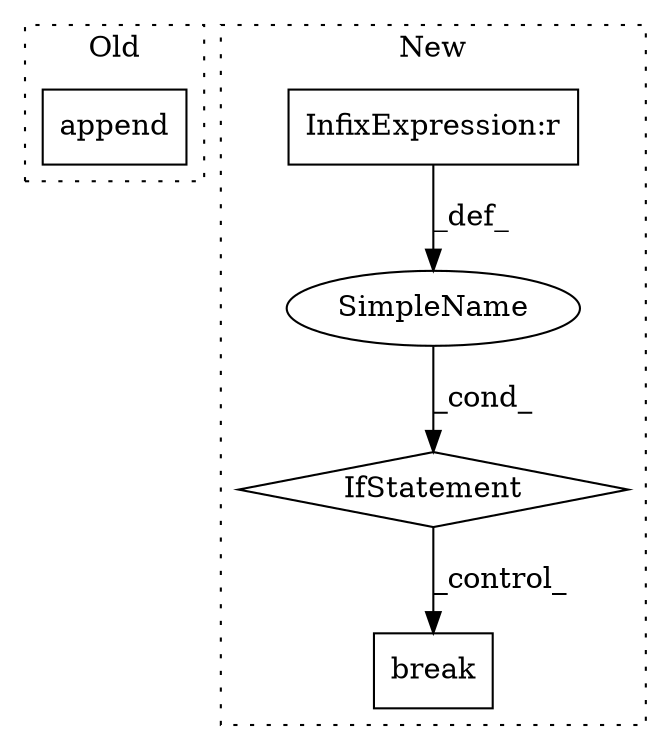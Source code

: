 digraph G {
subgraph cluster0 {
1 [label="append" a="32" s="1753,1761" l="7,1" shape="box"];
label = "Old";
style="dotted";
}
subgraph cluster1 {
2 [label="break" a="10" s="1525" l="6" shape="box"];
3 [label="IfStatement" a="25" s="1478,1488" l="4,2" shape="diamond"];
4 [label="SimpleName" a="42" s="" l="" shape="ellipse"];
5 [label="InfixExpression:r" a="27" s="1483" l="4" shape="box"];
label = "New";
style="dotted";
}
3 -> 2 [label="_control_"];
4 -> 3 [label="_cond_"];
5 -> 4 [label="_def_"];
}